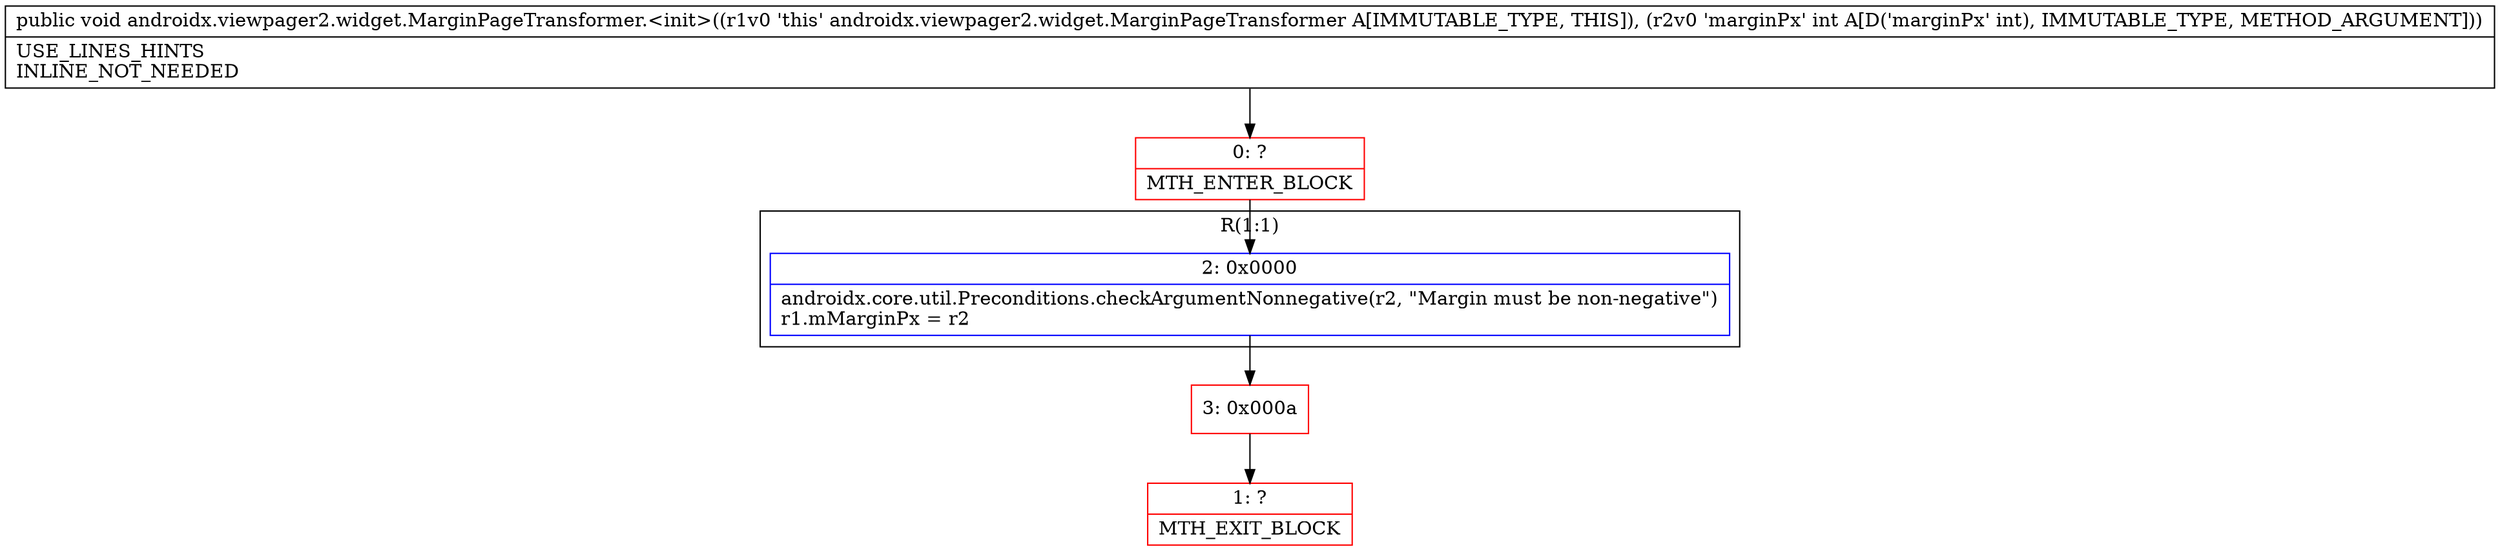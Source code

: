 digraph "CFG forandroidx.viewpager2.widget.MarginPageTransformer.\<init\>(I)V" {
subgraph cluster_Region_1619204428 {
label = "R(1:1)";
node [shape=record,color=blue];
Node_2 [shape=record,label="{2\:\ 0x0000|androidx.core.util.Preconditions.checkArgumentNonnegative(r2, \"Margin must be non\-negative\")\lr1.mMarginPx = r2\l}"];
}
Node_0 [shape=record,color=red,label="{0\:\ ?|MTH_ENTER_BLOCK\l}"];
Node_3 [shape=record,color=red,label="{3\:\ 0x000a}"];
Node_1 [shape=record,color=red,label="{1\:\ ?|MTH_EXIT_BLOCK\l}"];
MethodNode[shape=record,label="{public void androidx.viewpager2.widget.MarginPageTransformer.\<init\>((r1v0 'this' androidx.viewpager2.widget.MarginPageTransformer A[IMMUTABLE_TYPE, THIS]), (r2v0 'marginPx' int A[D('marginPx' int), IMMUTABLE_TYPE, METHOD_ARGUMENT]))  | USE_LINES_HINTS\lINLINE_NOT_NEEDED\l}"];
MethodNode -> Node_0;Node_2 -> Node_3;
Node_0 -> Node_2;
Node_3 -> Node_1;
}

